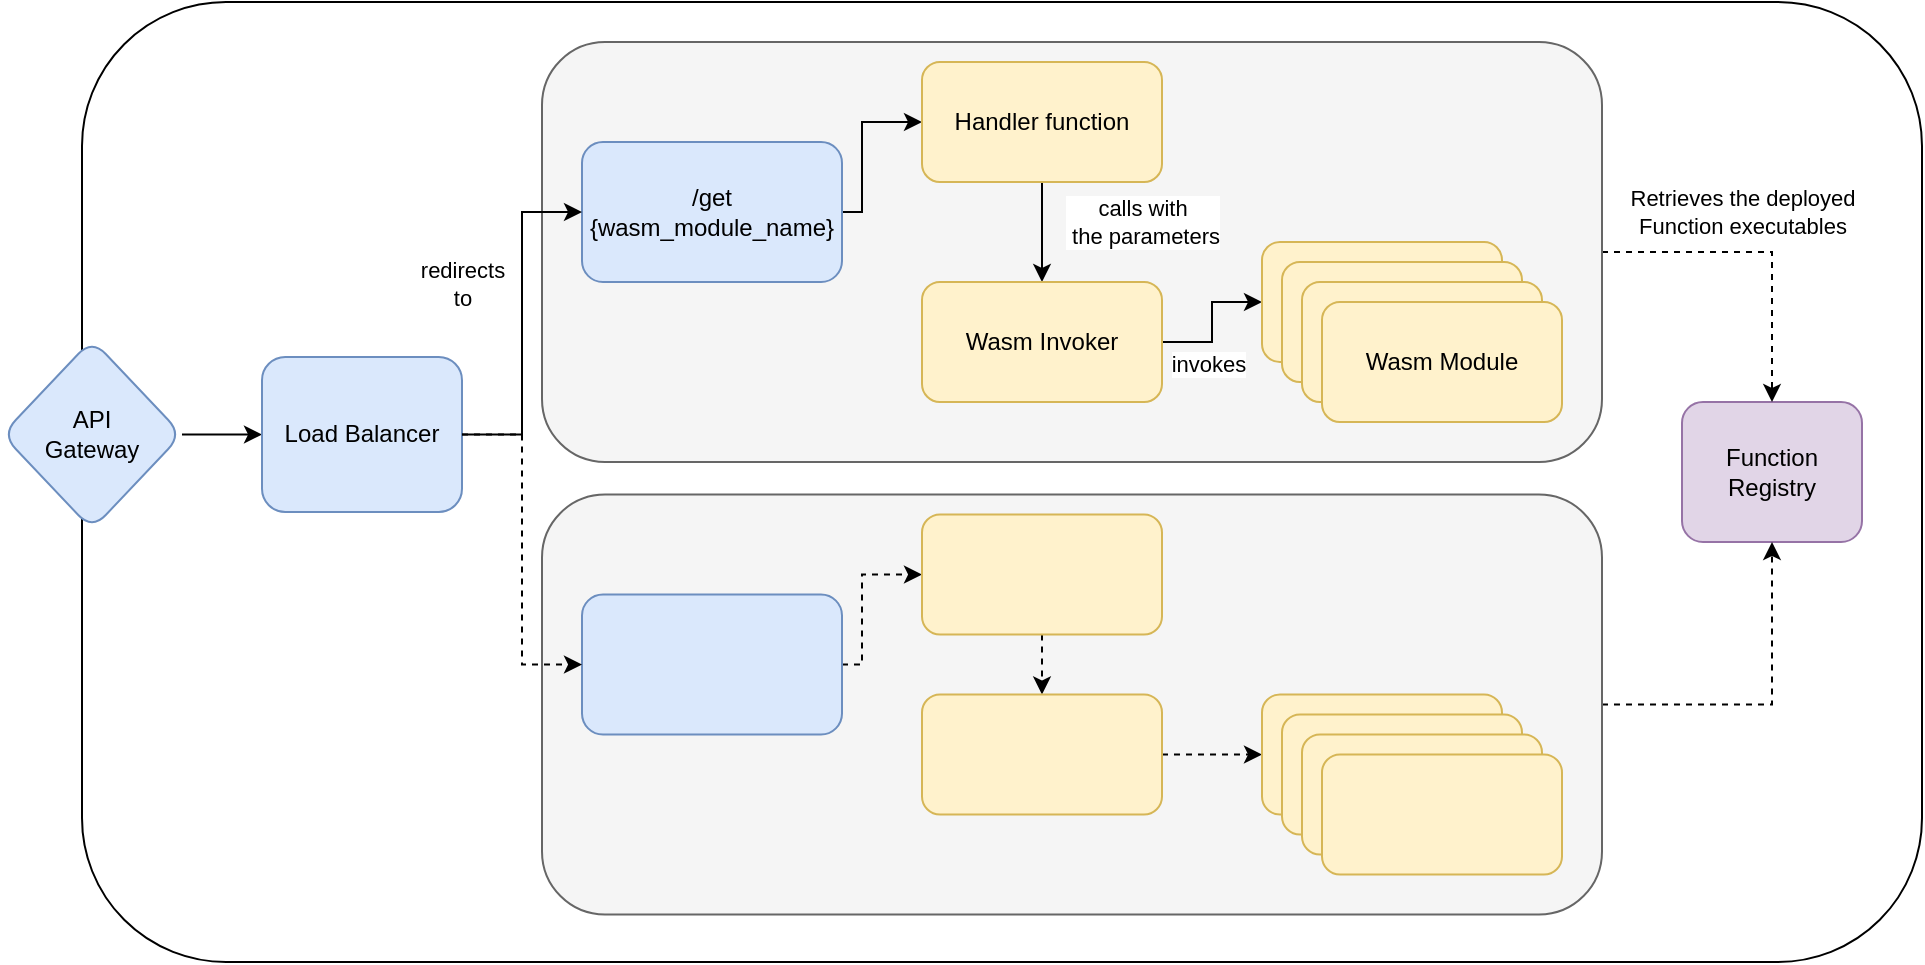 <mxfile version="21.1.2" type="device">
  <diagram name="Page-1" id="k6u7vlYr4xTeB4jcNW6k">
    <mxGraphModel dx="1026" dy="623" grid="1" gridSize="10" guides="1" tooltips="1" connect="1" arrows="1" fold="1" page="1" pageScale="1" pageWidth="1169" pageHeight="827" math="0" shadow="0">
      <root>
        <mxCell id="0" />
        <mxCell id="1" parent="0" />
        <mxCell id="Ew9zhP7jz3i-S4SFVFDu-20" value="" style="rounded=1;whiteSpace=wrap;html=1;" vertex="1" parent="1">
          <mxGeometry x="190" y="70" width="920" height="480" as="geometry" />
        </mxCell>
        <mxCell id="Ew9zhP7jz3i-S4SFVFDu-16" style="edgeStyle=orthogonalEdgeStyle;rounded=0;orthogonalLoop=1;jettySize=auto;html=1;exitX=1;exitY=0.5;exitDx=0;exitDy=0;entryX=0;entryY=0.5;entryDx=0;entryDy=0;" edge="1" parent="1" source="Ew9zhP7jz3i-S4SFVFDu-3">
          <mxGeometry relative="1" as="geometry">
            <mxPoint x="280" y="286.25" as="targetPoint" />
          </mxGeometry>
        </mxCell>
        <mxCell id="Ew9zhP7jz3i-S4SFVFDu-3" value="API&lt;br&gt;Gateway" style="rhombus;whiteSpace=wrap;html=1;fillColor=#dae8fc;strokeColor=#6c8ebf;rounded=1;" vertex="1" parent="1">
          <mxGeometry x="150" y="238.75" width="90" height="95" as="geometry" />
        </mxCell>
        <mxCell id="Ew9zhP7jz3i-S4SFVFDu-5" value="Load Balancer" style="rounded=1;whiteSpace=wrap;html=1;fillColor=#dae8fc;strokeColor=#6c8ebf;" vertex="1" parent="1">
          <mxGeometry x="280" y="247.5" width="100" height="77.5" as="geometry" />
        </mxCell>
        <mxCell id="Ew9zhP7jz3i-S4SFVFDu-19" value="Function Registry" style="rounded=1;whiteSpace=wrap;html=1;fillColor=#e1d5e7;strokeColor=#9673a6;" vertex="1" parent="1">
          <mxGeometry x="990" y="270" width="90" height="70" as="geometry" />
        </mxCell>
        <mxCell id="Ew9zhP7jz3i-S4SFVFDu-40" style="edgeStyle=orthogonalEdgeStyle;rounded=0;orthogonalLoop=1;jettySize=auto;html=1;exitX=1;exitY=0.5;exitDx=0;exitDy=0;entryX=0.5;entryY=0;entryDx=0;entryDy=0;dashed=1;" edge="1" parent="1" source="Ew9zhP7jz3i-S4SFVFDu-22" target="Ew9zhP7jz3i-S4SFVFDu-19">
          <mxGeometry relative="1" as="geometry" />
        </mxCell>
        <mxCell id="Ew9zhP7jz3i-S4SFVFDu-41" value="Retrieves the deployed&lt;br&gt;Function executables" style="edgeLabel;html=1;align=center;verticalAlign=middle;resizable=0;points=[];" vertex="1" connectable="0" parent="Ew9zhP7jz3i-S4SFVFDu-40">
          <mxGeometry x="-0.129" relative="1" as="geometry">
            <mxPoint y="-20" as="offset" />
          </mxGeometry>
        </mxCell>
        <mxCell id="Ew9zhP7jz3i-S4SFVFDu-22" value="" style="rounded=1;whiteSpace=wrap;html=1;fillColor=#f5f5f5;fontColor=#333333;strokeColor=#666666;" vertex="1" parent="1">
          <mxGeometry x="420" y="90" width="530" height="210" as="geometry" />
        </mxCell>
        <mxCell id="Ew9zhP7jz3i-S4SFVFDu-12" style="edgeStyle=orthogonalEdgeStyle;rounded=0;orthogonalLoop=1;jettySize=auto;html=1;entryX=0;entryY=0.5;entryDx=0;entryDy=0;" edge="1" parent="1" source="Ew9zhP7jz3i-S4SFVFDu-1" target="Ew9zhP7jz3i-S4SFVFDu-2">
          <mxGeometry relative="1" as="geometry">
            <Array as="points">
              <mxPoint x="580" y="175" />
              <mxPoint x="580" y="130" />
            </Array>
          </mxGeometry>
        </mxCell>
        <mxCell id="Ew9zhP7jz3i-S4SFVFDu-1" value="/get&lt;br&gt;{wasm_module_name}" style="rounded=1;whiteSpace=wrap;html=1;fillColor=#dae8fc;strokeColor=#6c8ebf;" vertex="1" parent="1">
          <mxGeometry x="440" y="140" width="130" height="70" as="geometry" />
        </mxCell>
        <mxCell id="Ew9zhP7jz3i-S4SFVFDu-13" style="edgeStyle=orthogonalEdgeStyle;rounded=0;orthogonalLoop=1;jettySize=auto;html=1;exitX=0.5;exitY=1;exitDx=0;exitDy=0;entryX=0.5;entryY=0;entryDx=0;entryDy=0;" edge="1" parent="1" source="Ew9zhP7jz3i-S4SFVFDu-2" target="Ew9zhP7jz3i-S4SFVFDu-6">
          <mxGeometry relative="1" as="geometry" />
        </mxCell>
        <mxCell id="Ew9zhP7jz3i-S4SFVFDu-43" value="calls with&lt;br&gt;&amp;nbsp;the parameters" style="edgeLabel;html=1;align=center;verticalAlign=middle;resizable=0;points=[];" vertex="1" connectable="0" parent="Ew9zhP7jz3i-S4SFVFDu-13">
          <mxGeometry x="-0.5" y="2" relative="1" as="geometry">
            <mxPoint x="48" y="7" as="offset" />
          </mxGeometry>
        </mxCell>
        <mxCell id="Ew9zhP7jz3i-S4SFVFDu-2" value="Handler function" style="rounded=1;whiteSpace=wrap;html=1;fillColor=#fff2cc;strokeColor=#d6b656;" vertex="1" parent="1">
          <mxGeometry x="610" y="100" width="120" height="60" as="geometry" />
        </mxCell>
        <mxCell id="Ew9zhP7jz3i-S4SFVFDu-15" style="edgeStyle=orthogonalEdgeStyle;rounded=0;orthogonalLoop=1;jettySize=auto;html=1;exitX=1;exitY=0.5;exitDx=0;exitDy=0;entryX=0;entryY=0.5;entryDx=0;entryDy=0;" edge="1" parent="1" source="Ew9zhP7jz3i-S4SFVFDu-5" target="Ew9zhP7jz3i-S4SFVFDu-1">
          <mxGeometry relative="1" as="geometry">
            <Array as="points">
              <mxPoint x="410" y="286" />
              <mxPoint x="410" y="175" />
            </Array>
          </mxGeometry>
        </mxCell>
        <mxCell id="Ew9zhP7jz3i-S4SFVFDu-44" value="redirects&lt;br&gt;to" style="edgeLabel;html=1;align=center;verticalAlign=middle;resizable=0;points=[];" vertex="1" connectable="0" parent="Ew9zhP7jz3i-S4SFVFDu-15">
          <mxGeometry x="0.026" y="2" relative="1" as="geometry">
            <mxPoint x="-28" y="-18" as="offset" />
          </mxGeometry>
        </mxCell>
        <mxCell id="Ew9zhP7jz3i-S4SFVFDu-37" style="edgeStyle=orthogonalEdgeStyle;rounded=0;orthogonalLoop=1;jettySize=auto;html=1;entryX=0;entryY=0.5;entryDx=0;entryDy=0;" edge="1" parent="1" source="Ew9zhP7jz3i-S4SFVFDu-6" target="Ew9zhP7jz3i-S4SFVFDu-7">
          <mxGeometry relative="1" as="geometry" />
        </mxCell>
        <mxCell id="Ew9zhP7jz3i-S4SFVFDu-42" value="invokes" style="edgeLabel;html=1;align=center;verticalAlign=middle;resizable=0;points=[];" vertex="1" connectable="0" parent="Ew9zhP7jz3i-S4SFVFDu-37">
          <mxGeometry x="-0.157" y="2" relative="1" as="geometry">
            <mxPoint y="15" as="offset" />
          </mxGeometry>
        </mxCell>
        <mxCell id="Ew9zhP7jz3i-S4SFVFDu-6" value="Wasm Invoker" style="rounded=1;whiteSpace=wrap;html=1;fillColor=#fff2cc;strokeColor=#d6b656;" vertex="1" parent="1">
          <mxGeometry x="610" y="210" width="120" height="60" as="geometry" />
        </mxCell>
        <mxCell id="Ew9zhP7jz3i-S4SFVFDu-7" value="Wasm Module" style="rounded=1;whiteSpace=wrap;html=1;fillColor=#fff2cc;strokeColor=#d6b656;" vertex="1" parent="1">
          <mxGeometry x="780" y="190" width="120" height="60" as="geometry" />
        </mxCell>
        <mxCell id="Ew9zhP7jz3i-S4SFVFDu-8" value="Wasm Module" style="rounded=1;whiteSpace=wrap;html=1;fillColor=#fff2cc;strokeColor=#d6b656;" vertex="1" parent="1">
          <mxGeometry x="790" y="200" width="120" height="60" as="geometry" />
        </mxCell>
        <mxCell id="Ew9zhP7jz3i-S4SFVFDu-9" value="Wasm Module" style="rounded=1;whiteSpace=wrap;html=1;fillColor=#fff2cc;strokeColor=#d6b656;" vertex="1" parent="1">
          <mxGeometry x="800" y="210" width="120" height="60" as="geometry" />
        </mxCell>
        <mxCell id="Ew9zhP7jz3i-S4SFVFDu-11" value="Wasm Module" style="rounded=1;whiteSpace=wrap;html=1;fillColor=#fff2cc;strokeColor=#d6b656;" vertex="1" parent="1">
          <mxGeometry x="810" y="220" width="120" height="60" as="geometry" />
        </mxCell>
        <mxCell id="Ew9zhP7jz3i-S4SFVFDu-39" style="edgeStyle=orthogonalEdgeStyle;rounded=0;orthogonalLoop=1;jettySize=auto;html=1;exitX=1;exitY=0.5;exitDx=0;exitDy=0;entryX=0.5;entryY=1;entryDx=0;entryDy=0;dashed=1;" edge="1" parent="1" source="Ew9zhP7jz3i-S4SFVFDu-23" target="Ew9zhP7jz3i-S4SFVFDu-19">
          <mxGeometry relative="1" as="geometry" />
        </mxCell>
        <mxCell id="Ew9zhP7jz3i-S4SFVFDu-23" value="" style="rounded=1;whiteSpace=wrap;html=1;fillColor=#f5f5f5;fontColor=#333333;strokeColor=#666666;" vertex="1" parent="1">
          <mxGeometry x="420" y="316.25" width="530" height="210" as="geometry" />
        </mxCell>
        <mxCell id="Ew9zhP7jz3i-S4SFVFDu-24" style="edgeStyle=orthogonalEdgeStyle;rounded=0;orthogonalLoop=1;jettySize=auto;html=1;entryX=0;entryY=0.5;entryDx=0;entryDy=0;dashed=1;" edge="1" parent="1" source="Ew9zhP7jz3i-S4SFVFDu-25" target="Ew9zhP7jz3i-S4SFVFDu-27">
          <mxGeometry relative="1" as="geometry">
            <Array as="points">
              <mxPoint x="580" y="401" />
              <mxPoint x="580" y="356" />
            </Array>
          </mxGeometry>
        </mxCell>
        <mxCell id="Ew9zhP7jz3i-S4SFVFDu-25" value="" style="rounded=1;whiteSpace=wrap;html=1;fillColor=#dae8fc;strokeColor=#6c8ebf;" vertex="1" parent="1">
          <mxGeometry x="440" y="366.25" width="130" height="70" as="geometry" />
        </mxCell>
        <mxCell id="Ew9zhP7jz3i-S4SFVFDu-26" style="edgeStyle=orthogonalEdgeStyle;rounded=0;orthogonalLoop=1;jettySize=auto;html=1;exitX=0.5;exitY=1;exitDx=0;exitDy=0;entryX=0.5;entryY=0;entryDx=0;entryDy=0;dashed=1;" edge="1" parent="1" source="Ew9zhP7jz3i-S4SFVFDu-27" target="Ew9zhP7jz3i-S4SFVFDu-29">
          <mxGeometry relative="1" as="geometry" />
        </mxCell>
        <mxCell id="Ew9zhP7jz3i-S4SFVFDu-27" value="" style="rounded=1;whiteSpace=wrap;html=1;fillColor=#fff2cc;strokeColor=#d6b656;" vertex="1" parent="1">
          <mxGeometry x="610" y="326.25" width="120" height="60" as="geometry" />
        </mxCell>
        <mxCell id="Ew9zhP7jz3i-S4SFVFDu-28" style="edgeStyle=orthogonalEdgeStyle;rounded=0;orthogonalLoop=1;jettySize=auto;html=1;exitX=1;exitY=0.5;exitDx=0;exitDy=0;entryX=0;entryY=0.5;entryDx=0;entryDy=0;dashed=1;" edge="1" parent="1" source="Ew9zhP7jz3i-S4SFVFDu-29" target="Ew9zhP7jz3i-S4SFVFDu-30">
          <mxGeometry relative="1" as="geometry" />
        </mxCell>
        <mxCell id="Ew9zhP7jz3i-S4SFVFDu-29" value="" style="rounded=1;whiteSpace=wrap;html=1;fillColor=#fff2cc;strokeColor=#d6b656;" vertex="1" parent="1">
          <mxGeometry x="610" y="416.25" width="120" height="60" as="geometry" />
        </mxCell>
        <mxCell id="Ew9zhP7jz3i-S4SFVFDu-30" value="Wasm Module" style="rounded=1;whiteSpace=wrap;html=1;fillColor=#fff2cc;strokeColor=#d6b656;" vertex="1" parent="1">
          <mxGeometry x="780" y="416.25" width="120" height="60" as="geometry" />
        </mxCell>
        <mxCell id="Ew9zhP7jz3i-S4SFVFDu-31" value="Wasm Module" style="rounded=1;whiteSpace=wrap;html=1;fillColor=#fff2cc;strokeColor=#d6b656;" vertex="1" parent="1">
          <mxGeometry x="790" y="426.25" width="120" height="60" as="geometry" />
        </mxCell>
        <mxCell id="Ew9zhP7jz3i-S4SFVFDu-32" value="Wasm Module" style="rounded=1;whiteSpace=wrap;html=1;fillColor=#fff2cc;strokeColor=#d6b656;" vertex="1" parent="1">
          <mxGeometry x="800" y="436.25" width="120" height="60" as="geometry" />
        </mxCell>
        <mxCell id="Ew9zhP7jz3i-S4SFVFDu-33" value="" style="rounded=1;whiteSpace=wrap;html=1;fillColor=#fff2cc;strokeColor=#d6b656;" vertex="1" parent="1">
          <mxGeometry x="810" y="446.25" width="120" height="60" as="geometry" />
        </mxCell>
        <mxCell id="Ew9zhP7jz3i-S4SFVFDu-34" style="edgeStyle=orthogonalEdgeStyle;rounded=0;orthogonalLoop=1;jettySize=auto;html=1;exitX=1;exitY=0.5;exitDx=0;exitDy=0;entryX=0;entryY=0.5;entryDx=0;entryDy=0;dashed=1;" edge="1" parent="1" source="Ew9zhP7jz3i-S4SFVFDu-5" target="Ew9zhP7jz3i-S4SFVFDu-25">
          <mxGeometry relative="1" as="geometry">
            <Array as="points">
              <mxPoint x="410" y="286" />
              <mxPoint x="410" y="401" />
            </Array>
          </mxGeometry>
        </mxCell>
      </root>
    </mxGraphModel>
  </diagram>
</mxfile>
